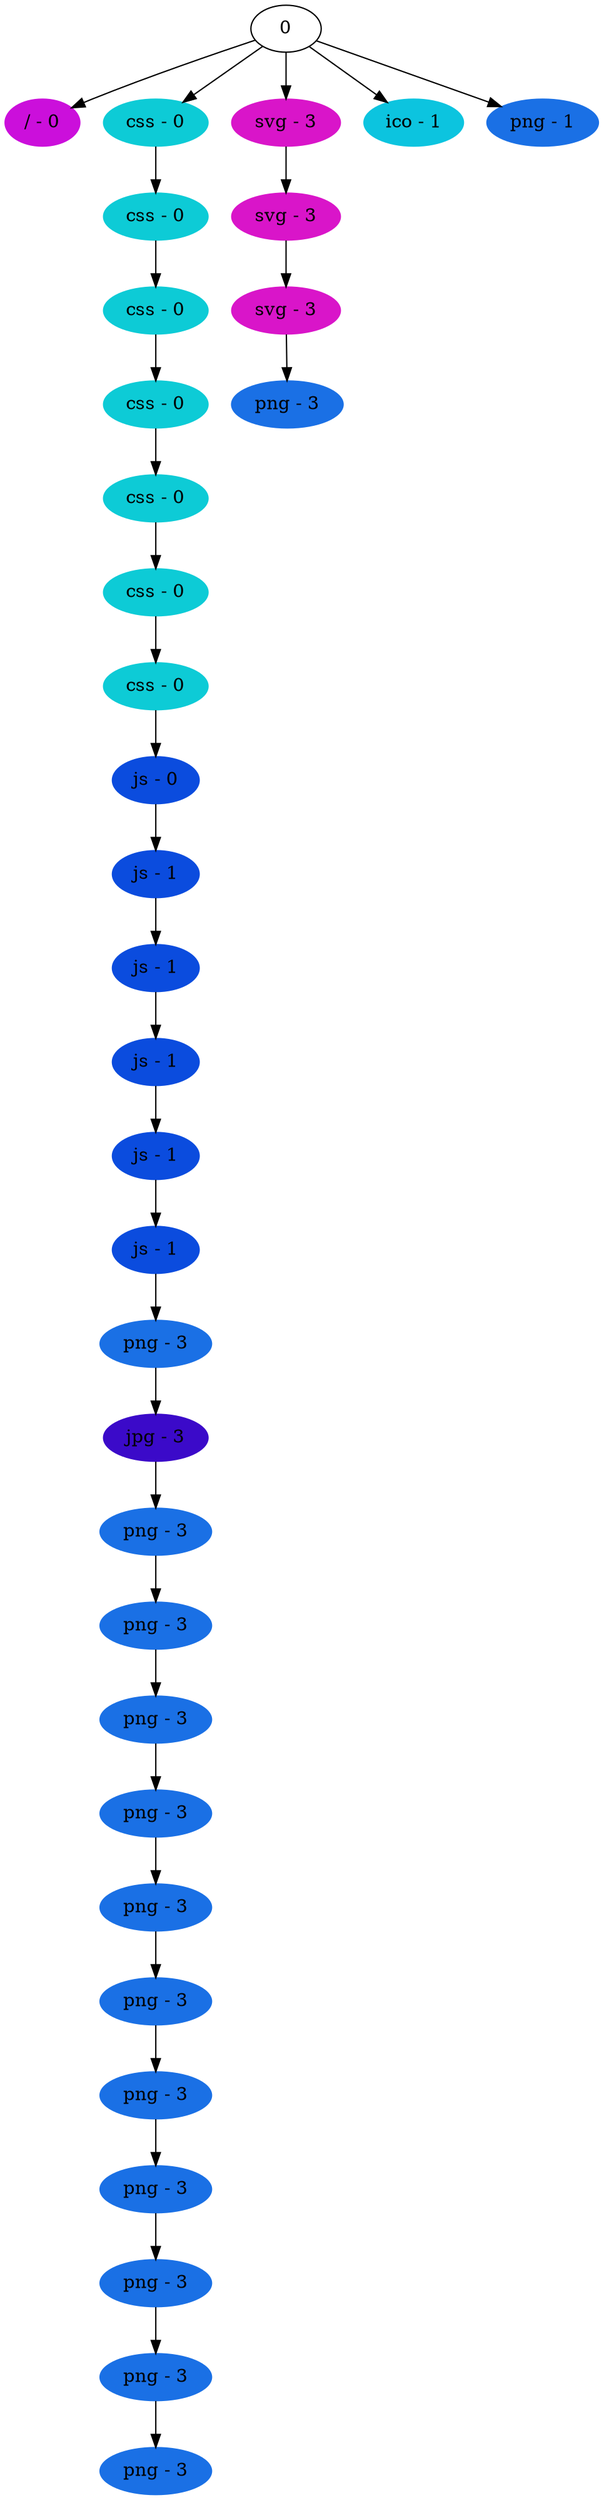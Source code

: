 digraph G {
1 [style=filled,label="/ - 0", color="0.819608 0.929688 0.859375"];
0 -> 1;
3 [style=filled,label="css - 0", color="0.509804 0.937500 0.839844"];
0 -> 3;
5 [style=filled,label="css - 0", color="0.509804 0.937500 0.839844"];
3 -> 5;
7 [style=filled,label="css - 0", color="0.509804 0.937500 0.839844"];
5 -> 7;
9 [style=filled,label="css - 0", color="0.509804 0.937500 0.839844"];
7 -> 9;
11 [style=filled,label="css - 0", color="0.509804 0.937500 0.839844"];
9 -> 11;
13 [style=filled,label="css - 0", color="0.509804 0.937500 0.839844"];
11 -> 13;
15 [style=filled,label="css - 0", color="0.509804 0.937500 0.839844"];
13 -> 15;
17 [style=filled,label="js - 0", color="0.615686 0.949219 0.871094"];
15 -> 17;
19 [style=filled,label="js - 1", color="0.615686 0.949219 0.871094"];
17 -> 19;
21 [style=filled,label="js - 1", color="0.615686 0.949219 0.871094"];
19 -> 21;
23 [style=filled,label="js - 1", color="0.615686 0.949219 0.871094"];
21 -> 23;
25 [style=filled,label="js - 1", color="0.615686 0.949219 0.871094"];
23 -> 25;
27 [style=filled,label="js - 1", color="0.615686 0.949219 0.871094"];
25 -> 27;
29 [style=filled,label="png - 3", color="0.596078 0.886719 0.898438"];
27 -> 29;
31 [style=filled,label="jpg - 3", color="0.709804 0.949219 0.789062"];
29 -> 31;
33 [style=filled,label="png - 3", color="0.596078 0.886719 0.898438"];
31 -> 33;
35 [style=filled,label="png - 3", color="0.596078 0.886719 0.898438"];
33 -> 35;
37 [style=filled,label="png - 3", color="0.596078 0.886719 0.898438"];
35 -> 37;
39 [style=filled,label="png - 3", color="0.596078 0.886719 0.898438"];
37 -> 39;
41 [style=filled,label="png - 3", color="0.596078 0.886719 0.898438"];
39 -> 41;
43 [style=filled,label="png - 3", color="0.596078 0.886719 0.898438"];
41 -> 43;
45 [style=filled,label="png - 3", color="0.596078 0.886719 0.898438"];
43 -> 45;
47 [style=filled,label="png - 3", color="0.596078 0.886719 0.898438"];
45 -> 47;
49 [style=filled,label="png - 3", color="0.596078 0.886719 0.898438"];
47 -> 49;
51 [style=filled,label="png - 3", color="0.596078 0.886719 0.898438"];
49 -> 51;
53 [style=filled,label="png - 3", color="0.596078 0.886719 0.898438"];
51 -> 53;
55 [style=filled,label="svg - 3", color="0.847059 0.902344 0.851562"];
0 -> 55;
57 [style=filled,label="svg - 3", color="0.847059 0.902344 0.851562"];
55 -> 57;
59 [style=filled,label="svg - 3", color="0.847059 0.902344 0.851562"];
57 -> 59;
61 [style=filled,label="png - 3", color="0.596078 0.886719 0.898438"];
59 -> 61;
63 [style=filled,label="ico - 1", color="0.521569 0.945312 0.875000"];
0 -> 63;
65 [style=filled,label="png - 1", color="0.596078 0.886719 0.898438"];
0 -> 65;
}
